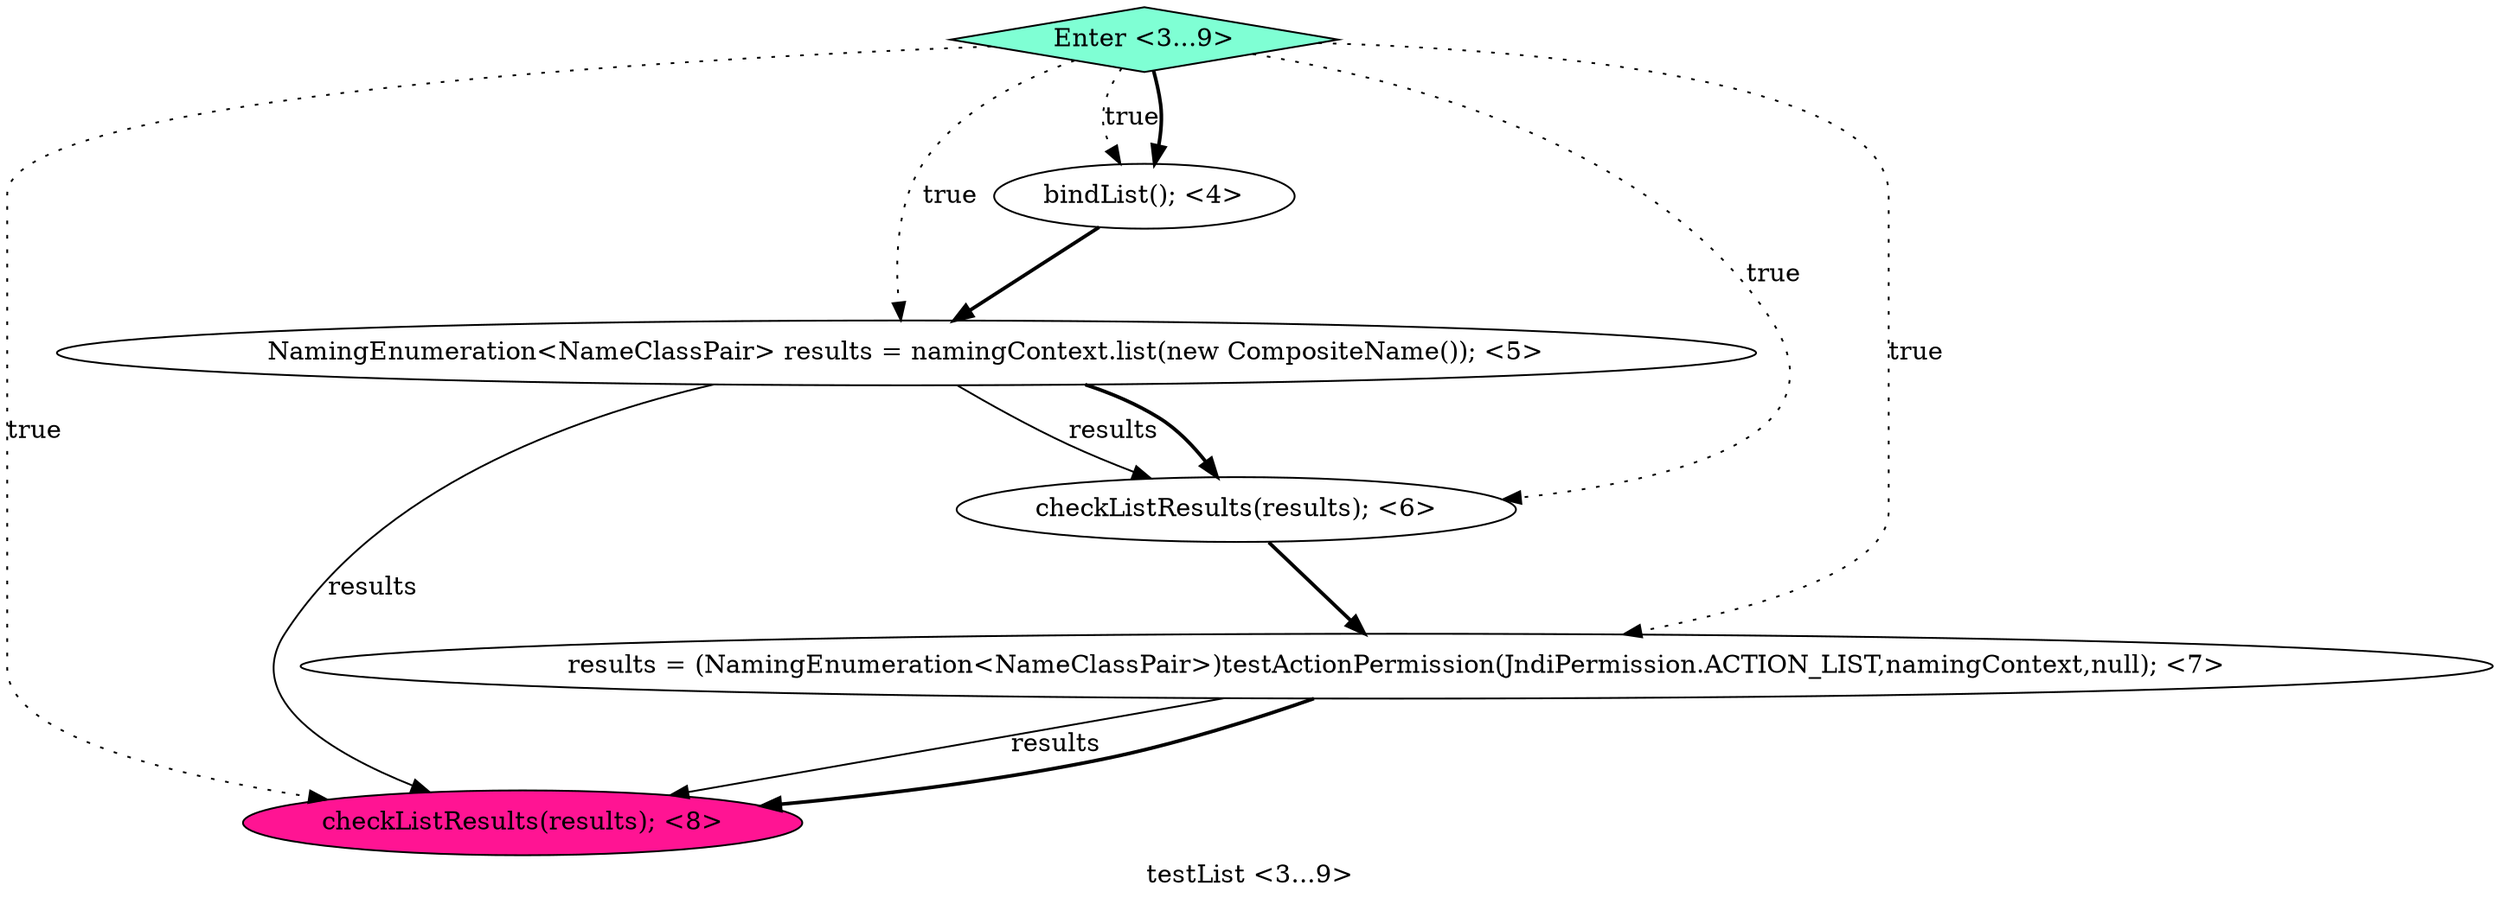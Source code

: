 digraph PDG {
label = "testList <3...9>";
0.2 [style = filled, label = "checkListResults(results); <6>", fillcolor = white, shape = ellipse];
0.5 [style = filled, label = "Enter <3...9>", fillcolor = aquamarine, shape = diamond];
0.4 [style = filled, label = "checkListResults(results); <8>", fillcolor = deeppink, shape = ellipse];
0.1 [style = filled, label = "NamingEnumeration<NameClassPair> results = namingContext.list(new CompositeName()); <5>", fillcolor = white, shape = ellipse];
0.3 [style = filled, label = "results = (NamingEnumeration<NameClassPair>)testActionPermission(JndiPermission.ACTION_LIST,namingContext,null); <7>", fillcolor = white, shape = ellipse];
0.0 [style = filled, label = "bindList(); <4>", fillcolor = white, shape = ellipse];
0.0 -> 0.1 [style = bold, label=""];
0.1 -> 0.2 [style = solid, label="results"];
0.1 -> 0.2 [style = bold, label=""];
0.1 -> 0.4 [style = solid, label="results"];
0.2 -> 0.3 [style = bold, label=""];
0.3 -> 0.4 [style = solid, label="results"];
0.3 -> 0.4 [style = bold, label=""];
0.5 -> 0.0 [style = dotted, label="true"];
0.5 -> 0.0 [style = bold, label=""];
0.5 -> 0.1 [style = dotted, label="true"];
0.5 -> 0.2 [style = dotted, label="true"];
0.5 -> 0.3 [style = dotted, label="true"];
0.5 -> 0.4 [style = dotted, label="true"];
}
